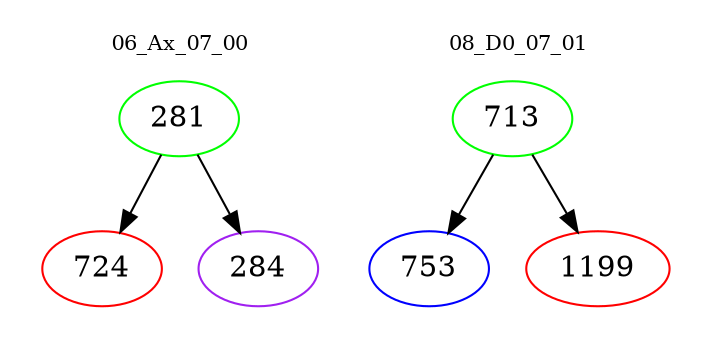 digraph{
subgraph cluster_0 {
color = white
label = "06_Ax_07_00";
fontsize=10;
T0_281 [label="281", color="green"]
T0_281 -> T0_724 [color="black"]
T0_724 [label="724", color="red"]
T0_281 -> T0_284 [color="black"]
T0_284 [label="284", color="purple"]
}
subgraph cluster_1 {
color = white
label = "08_D0_07_01";
fontsize=10;
T1_713 [label="713", color="green"]
T1_713 -> T1_753 [color="black"]
T1_753 [label="753", color="blue"]
T1_713 -> T1_1199 [color="black"]
T1_1199 [label="1199", color="red"]
}
}
